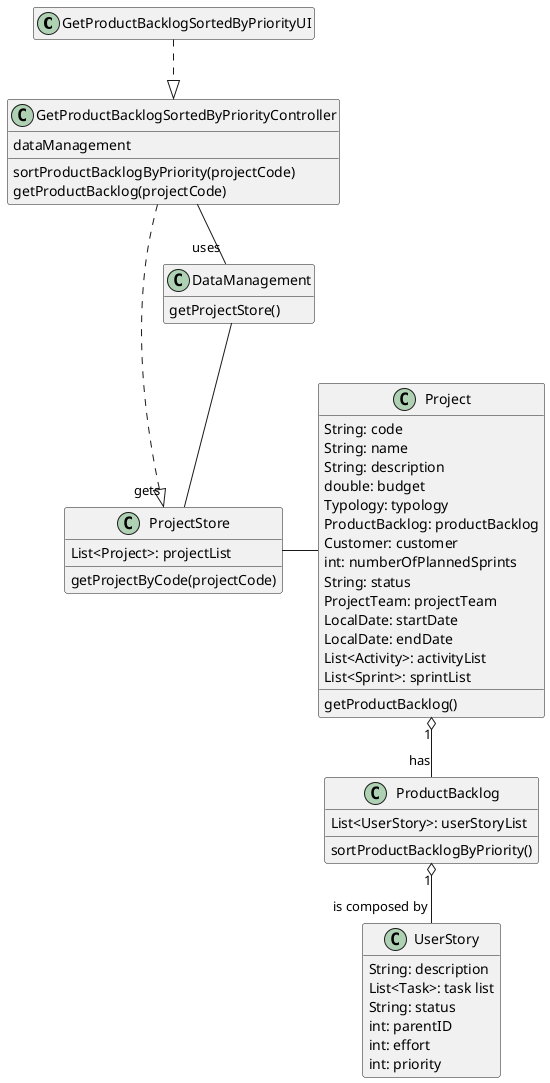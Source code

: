 @startuml
'https://plantuml.com/class-diagram
hide empty members

class GetProductBacklogSortedByPriorityUI

class GetProductBacklogSortedByPriorityController{
    dataManagement
    sortProductBacklogByPriority(projectCode)
    getProductBacklog(projectCode)
    }

class DataManagement{
    getProjectStore()
}

class ProjectStore{
    List<Project>: projectList
    getProjectByCode(projectCode)
}

class Project{
        String: code
        String: name
        String: description
        double: budget
        Typology: typology
        ProductBacklog: productBacklog
        Customer: customer
        int: numberOfPlannedSprints
        String: status
        ProjectTeam: projectTeam
        LocalDate: startDate
        LocalDate: endDate
        List<Activity>: activityList
        List<Sprint>: sprintList
    getProductBacklog()
}

class ProductBacklog{
    List<UserStory>: userStoryList
    sortProductBacklogByPriority()
}

class UserStory {
    String: description
    List<Task>: task list
    String: status
    int: parentID
    int: effort
    int: priority
}

GetProductBacklogSortedByPriorityUI ..|>  GetProductBacklogSortedByPriorityController
GetProductBacklogSortedByPriorityController -- "uses" DataManagement
GetProductBacklogSortedByPriorityController ..|>  "gets" ProjectStore
DataManagement -- ProjectStore
ProjectStore -r- Project
Project "1" o-- "has" ProductBacklog
ProductBacklog  "1" o-- "is composed by"UserStory


@enduml